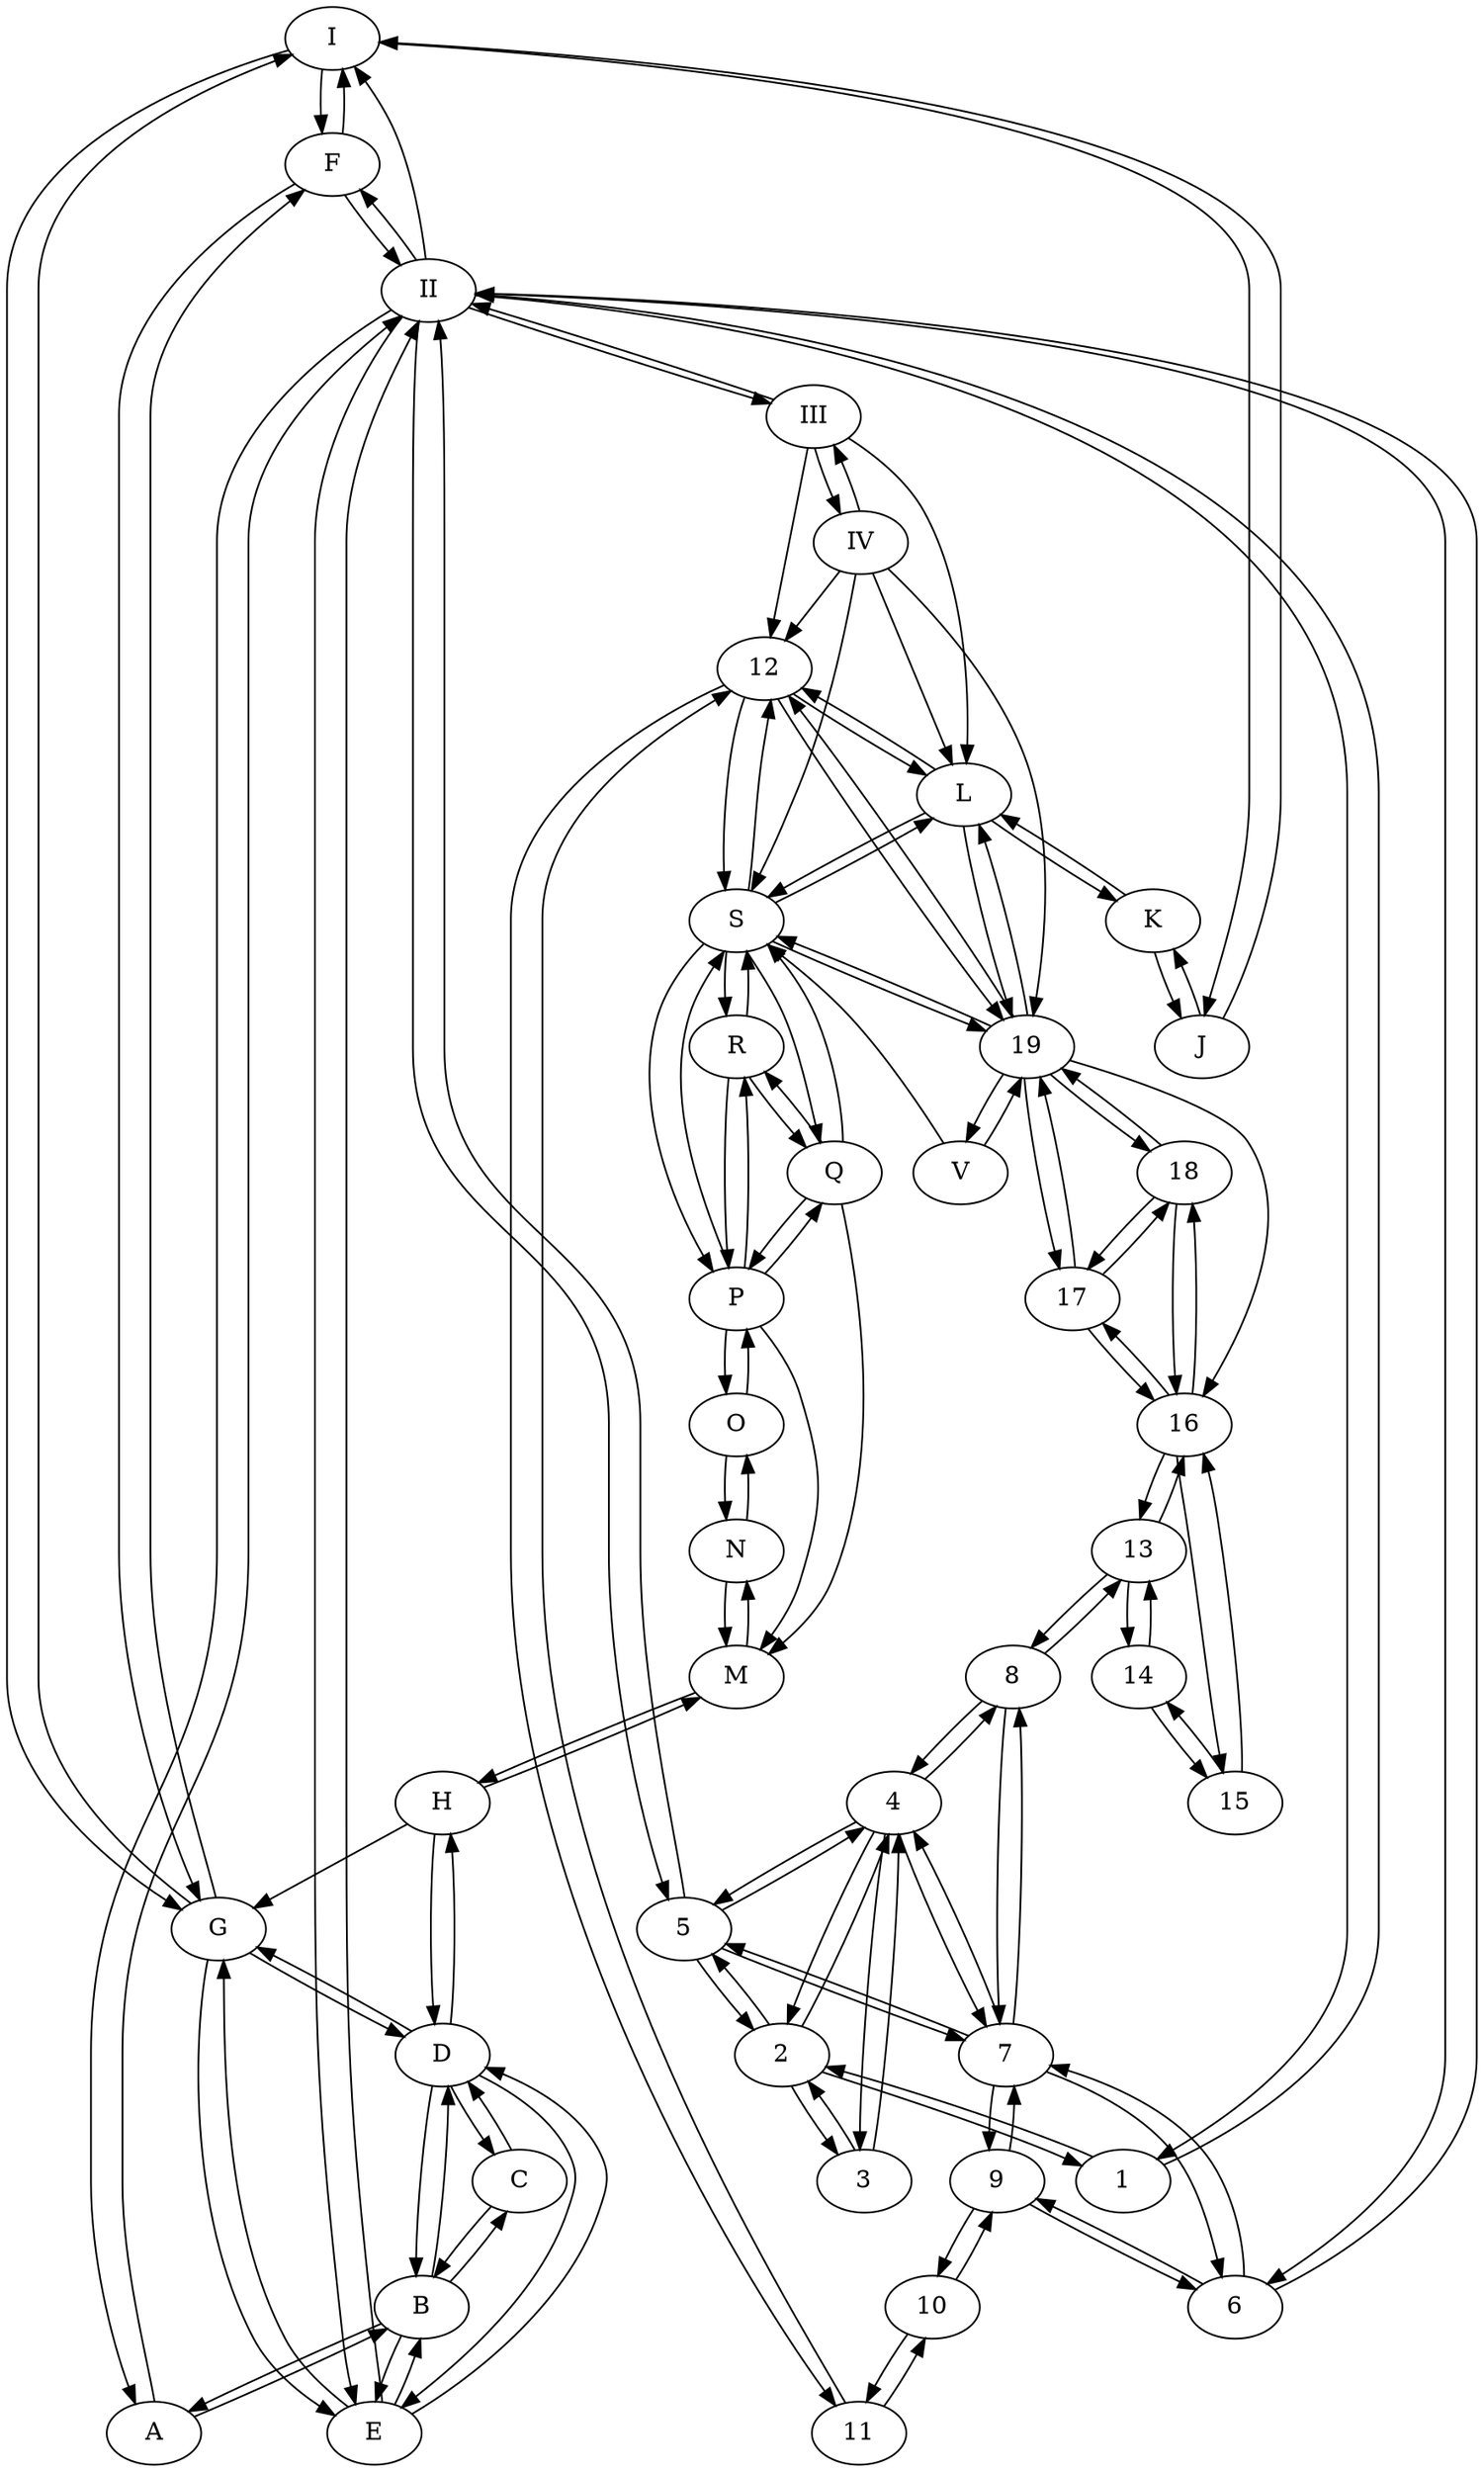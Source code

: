 digraph G {I -> F[color=black]
I -> G[color=black]
I -> J[color=black]
II -> I[color=black]
II -> 1[color=black]
II -> 5[color=black]
II -> 6[color=black]
II -> A[color=black]
II -> E[color=black]
II -> F[color=black]
II -> III[color=black]
III -> II[color=black]
III -> IV[color=black]
III -> L[color=black]
III -> 12[color=black]
IV -> III[color=black]
IV -> L[color=black]
IV -> 12[color=black]
IV -> S[color=black]
IV -> 19[color=black]
V -> S[color=black]
V -> 19[color=black]
1 -> 2[color=black]
1 -> II[color=black]
2 -> 1[color=black]
2 -> 3[color=black]
2 -> 4[color=black]
2 -> 5[color=black]
3 -> 2[color=black]
3 -> 4[color=black]
4 -> 2[color=black]
4 -> 3[color=black]
4 -> 5[color=black]
4 -> 7[color=black]
4 -> 8[color=black]
5 -> 2[color=black]
5 -> 4[color=black]
5 -> 7[color=black]
5 -> II[color=black]
6 -> 7[color=black]
6 -> 9[color=black]
6 -> II[color=black]
7 -> 4[color=black]
7 -> 5[color=black]
7 -> 6[color=black]
7 -> 8[color=black]
7 -> 9[color=black]
8 -> 4[color=black]
8 -> 7[color=black]
8 -> 13[color=black]
9 -> 6[color=black]
9 -> 7[color=black]
9 -> 10[color=black]
10 -> 9[color=black]
10 -> 11[color=black]
11 -> 10[color=black]
11 -> 12[color=black]
12 -> 11[color=black]
12 -> 19[color=black]
12 -> L[color=black]
12 -> S[color=black]
13 -> 8[color=black]
13 -> 14[color=black]
13 -> 16[color=black]
14 -> 13[color=black]
14 -> 15[color=black]
15 -> 14[color=black]
15 -> 16[color=black]
16 -> 13[color=black]
16 -> 15[color=black]
16 -> 17[color=black]
16 -> 18[color=black]
17 -> 16[color=black]
17 -> 18[color=black]
17 -> 19[color=black]
18 -> 16[color=black]
18 -> 17[color=black]
18 -> 19[color=black]
19 -> 12[color=black]
19 -> 16[color=black]
19 -> 17[color=black]
19 -> 18[color=black]
19 -> S[color=black]
19 -> L[color=black]
19 -> V[color=black]
A -> B[color=black]
A -> II[color=black]
B -> A[color=black]
B -> C[color=black]
B -> D[color=black]
B -> E[color=black]
C -> B[color=black]
C -> D[color=black]
D -> B[color=black]
D -> C[color=black]
D -> E[color=black]
D -> G[color=black]
D -> H[color=black]
E -> B[color=black]
E -> D[color=black]
E -> G[color=black]
E -> II[color=black]
F -> G[color=black]
F -> I[color=black]
F -> II[color=black]
G -> D[color=black]
G -> E[color=black]
G -> F[color=black]
G -> I[color=black]
H -> D[color=black]
H -> G[color=black]
H -> M[color=black]
J -> I[color=black]
J -> K[color=black]
K -> J[color=black]
K -> L[color=black]
L -> K[color=black]
L -> 12[color=black]
L -> 19[color=black]
L -> S[color=black]
M -> H[color=black]
M -> N[color=black]
N -> M[color=black]
N -> O[color=black]
O -> N[color=black]
O -> P[color=black]
P -> M[color=black]
P -> O[color=black]
P -> Q[color=black]
P -> R[color=black]
P -> S[color=black]
Q -> M[color=black]
Q -> P[color=black]
Q -> R[color=black]
Q -> S[color=black]
R -> P[color=black]
R -> Q[color=black]
R -> S[color=black]
S -> P[color=black]
S -> Q[color=black]
S -> R[color=black]
S -> L[color=black]
S -> 12[color=black]
S -> 19[color=black]
}